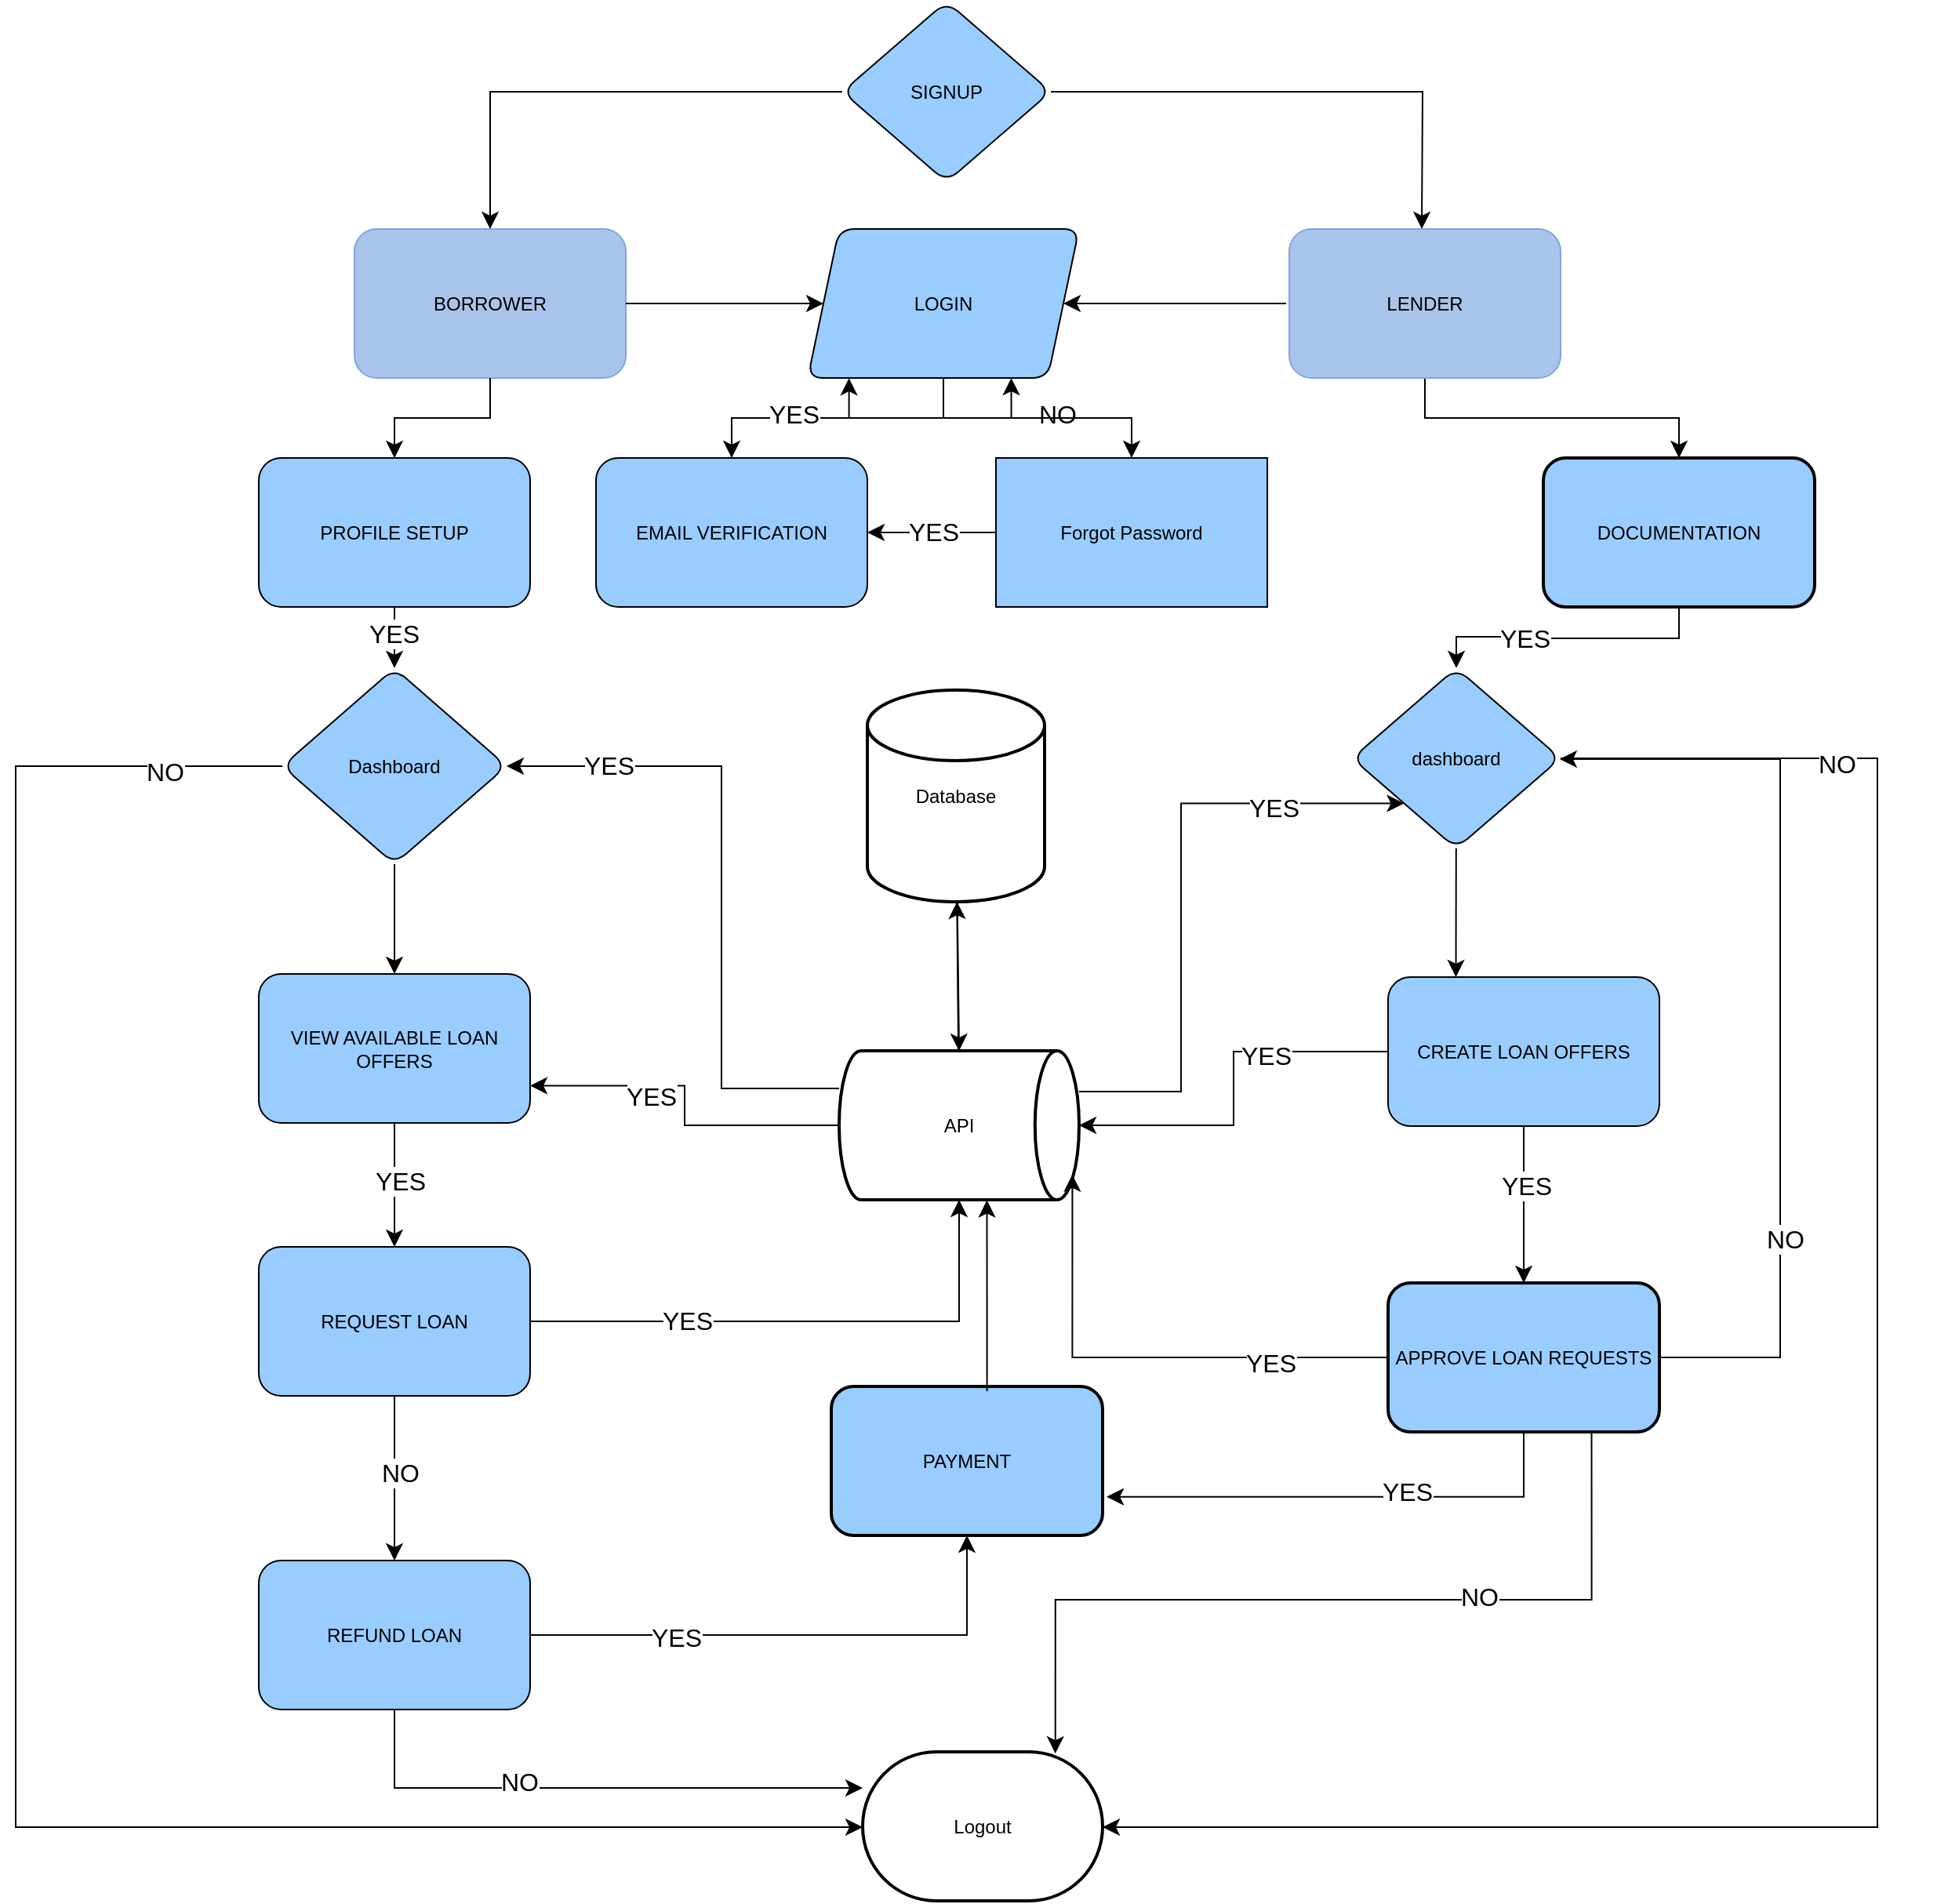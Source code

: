 <mxfile version="22.1.8" type="github">
  <diagram name="Page-1" id="iEE6L-ehKIe_5YB8Tya5">
    <mxGraphModel dx="1837" dy="1537" grid="0" gridSize="10" guides="1" tooltips="1" connect="1" arrows="1" fold="1" page="0" pageScale="1" pageWidth="850" pageHeight="1100" math="0" shadow="0">
      <root>
        <mxCell id="0" />
        <mxCell id="1" parent="0" />
        <mxCell id="mYUBiZ8yungS4xUon9Wt-117" value="" style="group" vertex="1" connectable="0" parent="1">
          <mxGeometry x="188" y="-261" width="1231" height="1211" as="geometry" />
        </mxCell>
        <mxCell id="mYUBiZ8yungS4xUon9Wt-2" value="BORROWER" style="rounded=1;whiteSpace=wrap;html=1;fillColor=#A9C4EB;strokeColor=#7EA6E0;" vertex="1" parent="mYUBiZ8yungS4xUon9Wt-117">
          <mxGeometry x="216" y="145" width="173" height="95" as="geometry" />
        </mxCell>
        <mxCell id="mYUBiZ8yungS4xUon9Wt-58" style="edgeStyle=orthogonalEdgeStyle;rounded=0;orthogonalLoop=1;jettySize=auto;html=1;entryX=0.5;entryY=0;entryDx=0;entryDy=0;fontSize=12;startSize=8;endSize=8;" edge="1" parent="mYUBiZ8yungS4xUon9Wt-117" source="mYUBiZ8yungS4xUon9Wt-5">
          <mxGeometry relative="1" as="geometry">
            <mxPoint x="896.5" y="145" as="targetPoint" />
          </mxGeometry>
        </mxCell>
        <mxCell id="mYUBiZ8yungS4xUon9Wt-5" value="SIGNUP" style="rhombus;whiteSpace=wrap;html=1;rounded=1;fillColor=#99CCFF;strokeColor=#000000;" vertex="1" parent="mYUBiZ8yungS4xUon9Wt-117">
          <mxGeometry x="527" width="133" height="115" as="geometry" />
        </mxCell>
        <mxCell id="mYUBiZ8yungS4xUon9Wt-13" value="LOGIN" style="shape=parallelogram;perimeter=parallelogramPerimeter;whiteSpace=wrap;html=1;fixedSize=1;rounded=1;fillColor=#99CCFF;strokeColor=#000000;" vertex="1" parent="mYUBiZ8yungS4xUon9Wt-117">
          <mxGeometry x="505" y="145" width="173" height="95" as="geometry" />
        </mxCell>
        <mxCell id="mYUBiZ8yungS4xUon9Wt-64" style="edgeStyle=none;curved=1;rounded=0;orthogonalLoop=1;jettySize=auto;html=1;fontSize=12;startSize=8;endSize=8;" edge="1" parent="mYUBiZ8yungS4xUon9Wt-117" source="mYUBiZ8yungS4xUon9Wt-2" target="mYUBiZ8yungS4xUon9Wt-13">
          <mxGeometry relative="1" as="geometry" />
        </mxCell>
        <mxCell id="mYUBiZ8yungS4xUon9Wt-14" value="EMAIL VERIFICATION" style="whiteSpace=wrap;html=1;rounded=1;fillColor=#99CCFF;strokeColor=#000000;" vertex="1" parent="mYUBiZ8yungS4xUon9Wt-117">
          <mxGeometry x="370" y="291" width="173" height="95" as="geometry" />
        </mxCell>
        <mxCell id="mYUBiZ8yungS4xUon9Wt-65" style="edgeStyle=orthogonalEdgeStyle;rounded=0;orthogonalLoop=1;jettySize=auto;html=1;entryX=0.5;entryY=0;entryDx=0;entryDy=0;fontSize=12;startSize=8;endSize=8;" edge="1" parent="mYUBiZ8yungS4xUon9Wt-117" source="mYUBiZ8yungS4xUon9Wt-13" target="mYUBiZ8yungS4xUon9Wt-14">
          <mxGeometry relative="1" as="geometry" />
        </mxCell>
        <mxCell id="mYUBiZ8yungS4xUon9Wt-68" style="edgeStyle=none;curved=1;rounded=0;orthogonalLoop=1;jettySize=auto;html=1;fontSize=12;startSize=8;endSize=8;" edge="1" parent="mYUBiZ8yungS4xUon9Wt-117" source="mYUBiZ8yungS4xUon9Wt-16" target="mYUBiZ8yungS4xUon9Wt-14">
          <mxGeometry relative="1" as="geometry" />
        </mxCell>
        <mxCell id="mYUBiZ8yungS4xUon9Wt-71" value="YES" style="edgeLabel;html=1;align=center;verticalAlign=middle;resizable=0;points=[];fontSize=16;" vertex="1" connectable="0" parent="mYUBiZ8yungS4xUon9Wt-68">
          <mxGeometry x="-0.014" y="-1" relative="1" as="geometry">
            <mxPoint as="offset" />
          </mxGeometry>
        </mxCell>
        <mxCell id="mYUBiZ8yungS4xUon9Wt-70" style="edgeStyle=orthogonalEdgeStyle;rounded=0;orthogonalLoop=1;jettySize=auto;html=1;entryX=0.75;entryY=1;entryDx=0;entryDy=0;fontSize=12;startSize=8;endSize=8;" edge="1" parent="mYUBiZ8yungS4xUon9Wt-117" source="mYUBiZ8yungS4xUon9Wt-16" target="mYUBiZ8yungS4xUon9Wt-13">
          <mxGeometry relative="1" as="geometry" />
        </mxCell>
        <mxCell id="mYUBiZ8yungS4xUon9Wt-73" value="NO" style="edgeLabel;html=1;align=center;verticalAlign=middle;resizable=0;points=[];fontSize=16;" vertex="1" connectable="0" parent="mYUBiZ8yungS4xUon9Wt-70">
          <mxGeometry x="0.17" y="-3" relative="1" as="geometry">
            <mxPoint x="1" as="offset" />
          </mxGeometry>
        </mxCell>
        <mxCell id="mYUBiZ8yungS4xUon9Wt-16" value="Forgot Password" style="rounded=0;whiteSpace=wrap;html=1;fillColor=#99CCFF;strokeColor=#000000;" vertex="1" parent="mYUBiZ8yungS4xUon9Wt-117">
          <mxGeometry x="625" y="291" width="173" height="95" as="geometry" />
        </mxCell>
        <mxCell id="mYUBiZ8yungS4xUon9Wt-67" style="edgeStyle=orthogonalEdgeStyle;rounded=0;orthogonalLoop=1;jettySize=auto;html=1;fontSize=12;startSize=8;endSize=8;" edge="1" parent="mYUBiZ8yungS4xUon9Wt-117" source="mYUBiZ8yungS4xUon9Wt-13" target="mYUBiZ8yungS4xUon9Wt-16">
          <mxGeometry relative="1" as="geometry" />
        </mxCell>
        <mxCell id="mYUBiZ8yungS4xUon9Wt-17" value="Logout" style="strokeWidth=2;html=1;shape=mxgraph.flowchart.terminator;whiteSpace=wrap;fillColor=#FFFFFF;strokeColor=#000000;" vertex="1" parent="mYUBiZ8yungS4xUon9Wt-117">
          <mxGeometry x="540" y="1116" width="153" height="95" as="geometry" />
        </mxCell>
        <mxCell id="mYUBiZ8yungS4xUon9Wt-20" value="Dashboard" style="rhombus;whiteSpace=wrap;html=1;fillColor=#99CCFF;rounded=1;strokeColor=#000000;" vertex="1" parent="mYUBiZ8yungS4xUon9Wt-117">
          <mxGeometry x="170" y="425" width="143" height="125" as="geometry" />
        </mxCell>
        <mxCell id="mYUBiZ8yungS4xUon9Wt-61" style="edgeStyle=orthogonalEdgeStyle;rounded=0;orthogonalLoop=1;jettySize=auto;html=1;fontSize=12;startSize=8;endSize=8;exitX=0;exitY=0.5;exitDx=0;exitDy=0;" edge="1" parent="mYUBiZ8yungS4xUon9Wt-117" source="mYUBiZ8yungS4xUon9Wt-20" target="mYUBiZ8yungS4xUon9Wt-17">
          <mxGeometry relative="1" as="geometry">
            <mxPoint x="242.333" y="462.333" as="targetPoint" />
            <Array as="points">
              <mxPoint y="488" />
              <mxPoint y="1164" />
            </Array>
          </mxGeometry>
        </mxCell>
        <mxCell id="mYUBiZ8yungS4xUon9Wt-187" value="NO" style="edgeLabel;html=1;align=center;verticalAlign=middle;resizable=0;points=[];fontSize=16;" vertex="1" connectable="0" parent="mYUBiZ8yungS4xUon9Wt-61">
          <mxGeometry x="-0.892" y="3" relative="1" as="geometry">
            <mxPoint as="offset" />
          </mxGeometry>
        </mxCell>
        <mxCell id="mYUBiZ8yungS4xUon9Wt-21" value="VIEW AVAILABLE LOAN OFFERS" style="rounded=1;whiteSpace=wrap;html=1;fillColor=#99CCFF;strokeColor=#000000;" vertex="1" parent="mYUBiZ8yungS4xUon9Wt-117">
          <mxGeometry x="155" y="620" width="173" height="95" as="geometry" />
        </mxCell>
        <mxCell id="mYUBiZ8yungS4xUon9Wt-75" style="edgeStyle=none;curved=1;rounded=0;orthogonalLoop=1;jettySize=auto;html=1;fontSize=12;startSize=8;endSize=8;" edge="1" parent="mYUBiZ8yungS4xUon9Wt-117" source="mYUBiZ8yungS4xUon9Wt-20" target="mYUBiZ8yungS4xUon9Wt-21">
          <mxGeometry relative="1" as="geometry" />
        </mxCell>
        <mxCell id="mYUBiZ8yungS4xUon9Wt-186" style="edgeStyle=orthogonalEdgeStyle;rounded=0;orthogonalLoop=1;jettySize=auto;html=1;fontSize=12;startSize=8;endSize=8;" edge="1" parent="mYUBiZ8yungS4xUon9Wt-117" source="mYUBiZ8yungS4xUon9Wt-23" target="mYUBiZ8yungS4xUon9Wt-17">
          <mxGeometry relative="1" as="geometry">
            <Array as="points">
              <mxPoint x="1187" y="482" />
              <mxPoint x="1187" y="1164" />
            </Array>
          </mxGeometry>
        </mxCell>
        <mxCell id="mYUBiZ8yungS4xUon9Wt-188" value="NO" style="edgeLabel;html=1;align=center;verticalAlign=middle;resizable=0;points=[];fontSize=16;" vertex="1" connectable="0" parent="mYUBiZ8yungS4xUon9Wt-186">
          <mxGeometry x="-0.744" y="-3" relative="1" as="geometry">
            <mxPoint x="-1" as="offset" />
          </mxGeometry>
        </mxCell>
        <mxCell id="mYUBiZ8yungS4xUon9Wt-23" value="dashboard" style="rhombus;whiteSpace=wrap;html=1;fillColor=#99CCFF;rounded=1;strokeColor=#000000;" vertex="1" parent="mYUBiZ8yungS4xUon9Wt-117">
          <mxGeometry x="852" y="425" width="133" height="115" as="geometry" />
        </mxCell>
        <mxCell id="mYUBiZ8yungS4xUon9Wt-112" style="edgeStyle=orthogonalEdgeStyle;rounded=0;orthogonalLoop=1;jettySize=auto;html=1;fontSize=12;startSize=8;endSize=8;" edge="1" parent="mYUBiZ8yungS4xUon9Wt-117" source="mYUBiZ8yungS4xUon9Wt-24" target="mYUBiZ8yungS4xUon9Wt-17">
          <mxGeometry relative="1" as="geometry">
            <Array as="points">
              <mxPoint x="242" y="1139" />
            </Array>
          </mxGeometry>
        </mxCell>
        <mxCell id="mYUBiZ8yungS4xUon9Wt-173" value="NO" style="edgeLabel;html=1;align=center;verticalAlign=middle;resizable=0;points=[];fontSize=16;" vertex="1" connectable="0" parent="mYUBiZ8yungS4xUon9Wt-112">
          <mxGeometry x="-0.257" y="4" relative="1" as="geometry">
            <mxPoint as="offset" />
          </mxGeometry>
        </mxCell>
        <mxCell id="mYUBiZ8yungS4xUon9Wt-24" value="REFUND LOAN" style="whiteSpace=wrap;html=1;fillColor=#99CCFF;rounded=1;strokeColor=#000000;" vertex="1" parent="mYUBiZ8yungS4xUon9Wt-117">
          <mxGeometry x="155" y="994" width="173" height="95" as="geometry" />
        </mxCell>
        <mxCell id="mYUBiZ8yungS4xUon9Wt-101" style="edgeStyle=orthogonalEdgeStyle;rounded=0;orthogonalLoop=1;jettySize=auto;html=1;entryX=0;entryY=1;entryDx=0;entryDy=0;fontSize=12;startSize=8;endSize=8;" edge="1" parent="mYUBiZ8yungS4xUon9Wt-117" source="mYUBiZ8yungS4xUon9Wt-26" target="mYUBiZ8yungS4xUon9Wt-23">
          <mxGeometry relative="1" as="geometry">
            <Array as="points">
              <mxPoint x="743" y="695" />
              <mxPoint x="743" y="511" />
            </Array>
          </mxGeometry>
        </mxCell>
        <mxCell id="mYUBiZ8yungS4xUon9Wt-177" value="YES" style="edgeLabel;html=1;align=center;verticalAlign=middle;resizable=0;points=[];fontSize=16;" vertex="1" connectable="0" parent="mYUBiZ8yungS4xUon9Wt-101">
          <mxGeometry x="0.578" y="-2" relative="1" as="geometry">
            <mxPoint x="-1" as="offset" />
          </mxGeometry>
        </mxCell>
        <mxCell id="mYUBiZ8yungS4xUon9Wt-108" style="edgeStyle=orthogonalEdgeStyle;rounded=0;orthogonalLoop=1;jettySize=auto;html=1;entryX=1;entryY=0.5;entryDx=0;entryDy=0;fontSize=12;startSize=8;endSize=8;" edge="1" parent="mYUBiZ8yungS4xUon9Wt-117" source="mYUBiZ8yungS4xUon9Wt-26" target="mYUBiZ8yungS4xUon9Wt-20">
          <mxGeometry relative="1" as="geometry">
            <Array as="points">
              <mxPoint x="450" y="693" />
              <mxPoint x="450" y="488" />
            </Array>
          </mxGeometry>
        </mxCell>
        <mxCell id="mYUBiZ8yungS4xUon9Wt-164" value="YES" style="edgeLabel;html=1;align=center;verticalAlign=middle;resizable=0;points=[];fontSize=16;" vertex="1" connectable="0" parent="mYUBiZ8yungS4xUon9Wt-108">
          <mxGeometry x="0.692" y="-1" relative="1" as="geometry">
            <mxPoint as="offset" />
          </mxGeometry>
        </mxCell>
        <mxCell id="mYUBiZ8yungS4xUon9Wt-179" style="edgeStyle=orthogonalEdgeStyle;rounded=0;orthogonalLoop=1;jettySize=auto;html=1;entryX=1;entryY=0.75;entryDx=0;entryDy=0;fontSize=12;startSize=8;endSize=8;" edge="1" parent="mYUBiZ8yungS4xUon9Wt-117" source="mYUBiZ8yungS4xUon9Wt-26" target="mYUBiZ8yungS4xUon9Wt-21">
          <mxGeometry relative="1" as="geometry" />
        </mxCell>
        <mxCell id="mYUBiZ8yungS4xUon9Wt-180" value="YES" style="edgeLabel;html=1;align=center;verticalAlign=middle;resizable=0;points=[];fontSize=16;" vertex="1" connectable="0" parent="mYUBiZ8yungS4xUon9Wt-179">
          <mxGeometry x="0.31" y="6" relative="1" as="geometry">
            <mxPoint as="offset" />
          </mxGeometry>
        </mxCell>
        <mxCell id="mYUBiZ8yungS4xUon9Wt-26" value="API" style="strokeWidth=2;html=1;shape=mxgraph.flowchart.direct_data;whiteSpace=wrap;strokeColor=#000000;" vertex="1" parent="mYUBiZ8yungS4xUon9Wt-117">
          <mxGeometry x="525" y="669" width="153" height="95" as="geometry" />
        </mxCell>
        <mxCell id="mYUBiZ8yungS4xUon9Wt-30" value="Database" style="strokeWidth=2;html=1;shape=mxgraph.flowchart.database;whiteSpace=wrap;strokeColor=#000000;" vertex="1" parent="mYUBiZ8yungS4xUon9Wt-117">
          <mxGeometry x="543" y="439" width="113" height="135" as="geometry" />
        </mxCell>
        <mxCell id="mYUBiZ8yungS4xUon9Wt-99" style="edgeStyle=none;curved=1;rounded=0;orthogonalLoop=1;jettySize=auto;html=1;fontSize=12;startSize=8;endSize=8;" edge="1" parent="mYUBiZ8yungS4xUon9Wt-117" source="mYUBiZ8yungS4xUon9Wt-26" target="mYUBiZ8yungS4xUon9Wt-30">
          <mxGeometry relative="1" as="geometry" />
        </mxCell>
        <mxCell id="mYUBiZ8yungS4xUon9Wt-109" style="edgeStyle=orthogonalEdgeStyle;rounded=0;orthogonalLoop=1;jettySize=auto;html=1;fontSize=12;startSize=8;endSize=8;" edge="1" parent="mYUBiZ8yungS4xUon9Wt-117" source="mYUBiZ8yungS4xUon9Wt-38">
          <mxGeometry relative="1" as="geometry">
            <mxPoint x="695.545" y="953.364" as="targetPoint" />
            <Array as="points">
              <mxPoint x="962" y="953" />
            </Array>
          </mxGeometry>
        </mxCell>
        <mxCell id="mYUBiZ8yungS4xUon9Wt-170" value="YES" style="edgeLabel;html=1;align=center;verticalAlign=middle;resizable=0;points=[];fontSize=16;" vertex="1" connectable="0" parent="mYUBiZ8yungS4xUon9Wt-109">
          <mxGeometry x="-0.242" y="-4" relative="1" as="geometry">
            <mxPoint as="offset" />
          </mxGeometry>
        </mxCell>
        <mxCell id="mYUBiZ8yungS4xUon9Wt-114" style="edgeStyle=orthogonalEdgeStyle;rounded=0;orthogonalLoop=1;jettySize=auto;html=1;fontSize=12;startSize=8;endSize=8;" edge="1" parent="mYUBiZ8yungS4xUon9Wt-117" source="mYUBiZ8yungS4xUon9Wt-38" target="mYUBiZ8yungS4xUon9Wt-23">
          <mxGeometry relative="1" as="geometry">
            <Array as="points">
              <mxPoint x="1125" y="864" />
              <mxPoint x="1125" y="483" />
            </Array>
          </mxGeometry>
        </mxCell>
        <mxCell id="mYUBiZ8yungS4xUon9Wt-168" value="NO" style="edgeLabel;html=1;align=center;verticalAlign=middle;resizable=0;points=[];fontSize=16;" vertex="1" connectable="0" parent="mYUBiZ8yungS4xUon9Wt-114">
          <mxGeometry x="-0.493" y="-3" relative="1" as="geometry">
            <mxPoint y="-1" as="offset" />
          </mxGeometry>
        </mxCell>
        <mxCell id="mYUBiZ8yungS4xUon9Wt-38" value="APPROVE LOAN REQUESTS" style="rounded=1;whiteSpace=wrap;html=1;strokeWidth=2;fillColor=#99CCFF;strokeColor=#000000;" vertex="1" parent="mYUBiZ8yungS4xUon9Wt-117">
          <mxGeometry x="875" y="817" width="173" height="95" as="geometry" />
        </mxCell>
        <mxCell id="mYUBiZ8yungS4xUon9Wt-63" style="edgeStyle=none;curved=1;rounded=0;orthogonalLoop=1;jettySize=auto;html=1;entryX=1;entryY=0.5;entryDx=0;entryDy=0;fontSize=12;startSize=8;endSize=8;" edge="1" parent="mYUBiZ8yungS4xUon9Wt-117" target="mYUBiZ8yungS4xUon9Wt-13">
          <mxGeometry relative="1" as="geometry">
            <mxPoint x="810" y="192.5" as="sourcePoint" />
          </mxGeometry>
        </mxCell>
        <mxCell id="mYUBiZ8yungS4xUon9Wt-60" style="edgeStyle=orthogonalEdgeStyle;rounded=0;orthogonalLoop=1;jettySize=auto;html=1;fontSize=12;startSize=8;endSize=8;exitX=0;exitY=0.5;exitDx=0;exitDy=0;" edge="1" parent="mYUBiZ8yungS4xUon9Wt-117" source="mYUBiZ8yungS4xUon9Wt-5" target="mYUBiZ8yungS4xUon9Wt-2">
          <mxGeometry relative="1" as="geometry">
            <mxPoint x="-43" y="19" as="sourcePoint" />
            <mxPoint x="311" y="137" as="targetPoint" />
          </mxGeometry>
        </mxCell>
        <mxCell id="mYUBiZ8yungS4xUon9Wt-69" style="edgeStyle=orthogonalEdgeStyle;rounded=0;orthogonalLoop=1;jettySize=auto;html=1;entryX=0.152;entryY=1.001;entryDx=0;entryDy=0;entryPerimeter=0;fontSize=12;startSize=8;endSize=8;" edge="1" parent="mYUBiZ8yungS4xUon9Wt-117" source="mYUBiZ8yungS4xUon9Wt-14" target="mYUBiZ8yungS4xUon9Wt-13">
          <mxGeometry relative="1" as="geometry" />
        </mxCell>
        <mxCell id="mYUBiZ8yungS4xUon9Wt-72" value="YES" style="edgeLabel;html=1;align=center;verticalAlign=middle;resizable=0;points=[];fontSize=16;" vertex="1" connectable="0" parent="mYUBiZ8yungS4xUon9Wt-69">
          <mxGeometry x="0.03" y="3" relative="1" as="geometry">
            <mxPoint as="offset" />
          </mxGeometry>
        </mxCell>
        <mxCell id="mYUBiZ8yungS4xUon9Wt-115" style="edgeStyle=none;curved=1;rounded=0;orthogonalLoop=1;jettySize=auto;html=1;entryX=0.5;entryY=0;entryDx=0;entryDy=0;fontSize=12;startSize=8;endSize=8;" edge="1" parent="mYUBiZ8yungS4xUon9Wt-117" source="mYUBiZ8yungS4xUon9Wt-76" target="mYUBiZ8yungS4xUon9Wt-38">
          <mxGeometry relative="1" as="geometry" />
        </mxCell>
        <mxCell id="mYUBiZ8yungS4xUon9Wt-169" value="YES" style="edgeLabel;html=1;align=center;verticalAlign=middle;resizable=0;points=[];fontSize=16;" vertex="1" connectable="0" parent="mYUBiZ8yungS4xUon9Wt-115">
          <mxGeometry x="-0.236" y="1" relative="1" as="geometry">
            <mxPoint as="offset" />
          </mxGeometry>
        </mxCell>
        <mxCell id="mYUBiZ8yungS4xUon9Wt-76" value="CREATE LOAN OFFERS" style="rounded=1;whiteSpace=wrap;html=1;fillColor=#99CCFF;strokeColor=#000000;" vertex="1" parent="mYUBiZ8yungS4xUon9Wt-117">
          <mxGeometry x="875" y="622" width="173" height="95" as="geometry" />
        </mxCell>
        <mxCell id="mYUBiZ8yungS4xUon9Wt-183" style="edgeStyle=orthogonalEdgeStyle;rounded=0;orthogonalLoop=1;jettySize=auto;html=1;fontSize=12;startSize=8;endSize=8;entryX=0.5;entryY=0;entryDx=0;entryDy=0;" edge="1" parent="mYUBiZ8yungS4xUon9Wt-117" source="mYUBiZ8yungS4xUon9Wt-78" target="mYUBiZ8yungS4xUon9Wt-23">
          <mxGeometry relative="1" as="geometry">
            <mxPoint x="938.077" y="439.385" as="targetPoint" />
          </mxGeometry>
        </mxCell>
        <mxCell id="mYUBiZ8yungS4xUon9Wt-184" value="YES" style="edgeLabel;html=1;align=center;verticalAlign=middle;resizable=0;points=[];fontSize=16;" vertex="1" connectable="0" parent="mYUBiZ8yungS4xUon9Wt-183">
          <mxGeometry x="0.306" relative="1" as="geometry">
            <mxPoint x="1" as="offset" />
          </mxGeometry>
        </mxCell>
        <mxCell id="mYUBiZ8yungS4xUon9Wt-78" value="DOCUMENTATION" style="rounded=1;whiteSpace=wrap;html=1;strokeWidth=2;fillColor=#99CCFF;strokeColor=#000000;" vertex="1" parent="mYUBiZ8yungS4xUon9Wt-117">
          <mxGeometry x="974" y="291" width="173" height="95" as="geometry" />
        </mxCell>
        <mxCell id="mYUBiZ8yungS4xUon9Wt-79" value="PROFILE SETUP" style="whiteSpace=wrap;html=1;fillColor=#99CCFF;rounded=1;strokeColor=#000000;" vertex="1" parent="mYUBiZ8yungS4xUon9Wt-117">
          <mxGeometry x="155" y="291" width="173" height="95" as="geometry" />
        </mxCell>
        <mxCell id="mYUBiZ8yungS4xUon9Wt-40" value="PAYMENT" style="rounded=1;whiteSpace=wrap;html=1;strokeWidth=2;fillColor=#99CCFF;strokeColor=#000000;" vertex="1" parent="mYUBiZ8yungS4xUon9Wt-117">
          <mxGeometry x="520" y="883" width="173" height="95" as="geometry" />
        </mxCell>
        <mxCell id="mYUBiZ8yungS4xUon9Wt-86" style="edgeStyle=none;curved=1;rounded=0;orthogonalLoop=1;jettySize=auto;html=1;fontSize=12;startSize=8;endSize=8;" edge="1" parent="mYUBiZ8yungS4xUon9Wt-117" source="mYUBiZ8yungS4xUon9Wt-82" target="mYUBiZ8yungS4xUon9Wt-24">
          <mxGeometry relative="1" as="geometry" />
        </mxCell>
        <mxCell id="mYUBiZ8yungS4xUon9Wt-174" value="NO" style="edgeLabel;html=1;align=center;verticalAlign=middle;resizable=0;points=[];fontSize=16;" vertex="1" connectable="0" parent="mYUBiZ8yungS4xUon9Wt-86">
          <mxGeometry x="-0.086" y="3" relative="1" as="geometry">
            <mxPoint y="1" as="offset" />
          </mxGeometry>
        </mxCell>
        <mxCell id="mYUBiZ8yungS4xUon9Wt-104" style="edgeStyle=orthogonalEdgeStyle;rounded=0;orthogonalLoop=1;jettySize=auto;html=1;fontSize=12;startSize=8;endSize=8;" edge="1" parent="mYUBiZ8yungS4xUon9Wt-117" source="mYUBiZ8yungS4xUon9Wt-82" target="mYUBiZ8yungS4xUon9Wt-26">
          <mxGeometry relative="1" as="geometry" />
        </mxCell>
        <mxCell id="mYUBiZ8yungS4xUon9Wt-166" value="YES" style="edgeLabel;html=1;align=center;verticalAlign=middle;resizable=0;points=[];fontSize=16;" vertex="1" connectable="0" parent="mYUBiZ8yungS4xUon9Wt-104">
          <mxGeometry x="-0.429" y="1" relative="1" as="geometry">
            <mxPoint as="offset" />
          </mxGeometry>
        </mxCell>
        <mxCell id="mYUBiZ8yungS4xUon9Wt-82" value="REQUEST LOAN" style="whiteSpace=wrap;html=1;fillColor=#99CCFF;rounded=1;strokeColor=#000000;" vertex="1" parent="mYUBiZ8yungS4xUon9Wt-117">
          <mxGeometry x="155" y="794" width="173" height="95" as="geometry" />
        </mxCell>
        <mxCell id="mYUBiZ8yungS4xUon9Wt-84" style="edgeStyle=orthogonalEdgeStyle;rounded=0;orthogonalLoop=1;jettySize=auto;html=1;entryX=0.5;entryY=0;entryDx=0;entryDy=0;fontSize=12;startSize=8;endSize=8;" edge="1" parent="mYUBiZ8yungS4xUon9Wt-117" source="mYUBiZ8yungS4xUon9Wt-79" target="mYUBiZ8yungS4xUon9Wt-20">
          <mxGeometry relative="1" as="geometry" />
        </mxCell>
        <mxCell id="mYUBiZ8yungS4xUon9Wt-165" value="YES" style="edgeLabel;html=1;align=center;verticalAlign=middle;resizable=0;points=[];fontSize=16;" vertex="1" connectable="0" parent="mYUBiZ8yungS4xUon9Wt-84">
          <mxGeometry x="-0.201" y="-1" relative="1" as="geometry">
            <mxPoint as="offset" />
          </mxGeometry>
        </mxCell>
        <mxCell id="mYUBiZ8yungS4xUon9Wt-102" style="edgeStyle=orthogonalEdgeStyle;rounded=0;orthogonalLoop=1;jettySize=auto;html=1;entryX=1;entryY=0.5;entryDx=0;entryDy=0;entryPerimeter=0;fontSize=12;startSize=8;endSize=8;" edge="1" parent="mYUBiZ8yungS4xUon9Wt-117" source="mYUBiZ8yungS4xUon9Wt-76" target="mYUBiZ8yungS4xUon9Wt-26">
          <mxGeometry relative="1" as="geometry" />
        </mxCell>
        <mxCell id="mYUBiZ8yungS4xUon9Wt-178" value="YES" style="edgeLabel;html=1;align=center;verticalAlign=middle;resizable=0;points=[];fontSize=16;" vertex="1" connectable="0" parent="mYUBiZ8yungS4xUon9Wt-102">
          <mxGeometry x="-0.348" y="2" relative="1" as="geometry">
            <mxPoint x="1" as="offset" />
          </mxGeometry>
        </mxCell>
        <mxCell id="mYUBiZ8yungS4xUon9Wt-97" style="edgeStyle=none;curved=1;rounded=0;orthogonalLoop=1;jettySize=auto;html=1;entryX=0.25;entryY=0;entryDx=0;entryDy=0;fontSize=12;startSize=8;endSize=8;" edge="1" parent="mYUBiZ8yungS4xUon9Wt-117" source="mYUBiZ8yungS4xUon9Wt-23" target="mYUBiZ8yungS4xUon9Wt-76">
          <mxGeometry relative="1" as="geometry" />
        </mxCell>
        <mxCell id="mYUBiZ8yungS4xUon9Wt-103" style="edgeStyle=orthogonalEdgeStyle;rounded=0;orthogonalLoop=1;jettySize=auto;html=1;entryX=0.972;entryY=0.831;entryDx=0;entryDy=0;entryPerimeter=0;fontSize=12;startSize=8;endSize=8;" edge="1" parent="mYUBiZ8yungS4xUon9Wt-117" source="mYUBiZ8yungS4xUon9Wt-38" target="mYUBiZ8yungS4xUon9Wt-26">
          <mxGeometry relative="1" as="geometry" />
        </mxCell>
        <mxCell id="mYUBiZ8yungS4xUon9Wt-167" value="YES" style="edgeLabel;html=1;align=center;verticalAlign=middle;resizable=0;points=[];fontSize=16;" vertex="1" connectable="0" parent="mYUBiZ8yungS4xUon9Wt-103">
          <mxGeometry x="-0.523" y="3" relative="1" as="geometry">
            <mxPoint x="1" as="offset" />
          </mxGeometry>
        </mxCell>
        <mxCell id="mYUBiZ8yungS4xUon9Wt-83" style="edgeStyle=orthogonalEdgeStyle;rounded=0;orthogonalLoop=1;jettySize=auto;html=1;entryX=0.5;entryY=0;entryDx=0;entryDy=0;fontSize=12;startSize=8;endSize=8;" edge="1" parent="mYUBiZ8yungS4xUon9Wt-117" source="mYUBiZ8yungS4xUon9Wt-2" target="mYUBiZ8yungS4xUon9Wt-79">
          <mxGeometry relative="1" as="geometry" />
        </mxCell>
        <mxCell id="mYUBiZ8yungS4xUon9Wt-110" style="edgeStyle=orthogonalEdgeStyle;rounded=0;orthogonalLoop=1;jettySize=auto;html=1;entryX=0.616;entryY=1.003;entryDx=0;entryDy=0;entryPerimeter=0;fontSize=12;startSize=8;endSize=8;exitX=0.574;exitY=0.032;exitDx=0;exitDy=0;exitPerimeter=0;" edge="1" parent="mYUBiZ8yungS4xUon9Wt-117" source="mYUBiZ8yungS4xUon9Wt-40" target="mYUBiZ8yungS4xUon9Wt-26">
          <mxGeometry relative="1" as="geometry">
            <mxPoint x="630" y="881" as="sourcePoint" />
          </mxGeometry>
        </mxCell>
        <mxCell id="mYUBiZ8yungS4xUon9Wt-87" style="edgeStyle=orthogonalEdgeStyle;rounded=0;orthogonalLoop=1;jettySize=auto;html=1;fontSize=12;startSize=8;endSize=8;" edge="1" parent="mYUBiZ8yungS4xUon9Wt-117" source="mYUBiZ8yungS4xUon9Wt-24" target="mYUBiZ8yungS4xUon9Wt-40">
          <mxGeometry relative="1" as="geometry" />
        </mxCell>
        <mxCell id="mYUBiZ8yungS4xUon9Wt-172" value="YES" style="edgeLabel;html=1;align=center;verticalAlign=middle;resizable=0;points=[];fontSize=16;" vertex="1" connectable="0" parent="mYUBiZ8yungS4xUon9Wt-87">
          <mxGeometry x="-0.456" y="-1" relative="1" as="geometry">
            <mxPoint as="offset" />
          </mxGeometry>
        </mxCell>
        <mxCell id="mYUBiZ8yungS4xUon9Wt-111" style="edgeStyle=none;curved=1;rounded=0;orthogonalLoop=1;jettySize=auto;html=1;entryX=0.5;entryY=0;entryDx=0;entryDy=0;entryPerimeter=0;fontSize=12;startSize=8;endSize=8;" edge="1" parent="mYUBiZ8yungS4xUon9Wt-117" source="mYUBiZ8yungS4xUon9Wt-30" target="mYUBiZ8yungS4xUon9Wt-26">
          <mxGeometry relative="1" as="geometry" />
        </mxCell>
        <mxCell id="mYUBiZ8yungS4xUon9Wt-85" style="edgeStyle=none;curved=1;rounded=0;orthogonalLoop=1;jettySize=auto;html=1;fontSize=12;startSize=8;endSize=8;" edge="1" parent="mYUBiZ8yungS4xUon9Wt-117" source="mYUBiZ8yungS4xUon9Wt-21" target="mYUBiZ8yungS4xUon9Wt-82">
          <mxGeometry relative="1" as="geometry" />
        </mxCell>
        <mxCell id="mYUBiZ8yungS4xUon9Wt-175" value="YES" style="edgeLabel;html=1;align=center;verticalAlign=middle;resizable=0;points=[];fontSize=16;" vertex="1" connectable="0" parent="mYUBiZ8yungS4xUon9Wt-85">
          <mxGeometry x="-0.075" y="3" relative="1" as="geometry">
            <mxPoint as="offset" />
          </mxGeometry>
        </mxCell>
        <mxCell id="mYUBiZ8yungS4xUon9Wt-113" style="edgeStyle=orthogonalEdgeStyle;rounded=0;orthogonalLoop=1;jettySize=auto;html=1;entryX=0.803;entryY=0.011;entryDx=0;entryDy=0;entryPerimeter=0;fontSize=12;startSize=8;endSize=8;exitX=0.75;exitY=1;exitDx=0;exitDy=0;" edge="1" parent="mYUBiZ8yungS4xUon9Wt-117" source="mYUBiZ8yungS4xUon9Wt-38" target="mYUBiZ8yungS4xUon9Wt-17">
          <mxGeometry relative="1" as="geometry">
            <mxPoint x="1001" y="997" as="sourcePoint" />
            <Array as="points">
              <mxPoint x="1005" y="1019" />
              <mxPoint x="663" y="1019" />
            </Array>
          </mxGeometry>
        </mxCell>
        <mxCell id="mYUBiZ8yungS4xUon9Wt-171" value="NO" style="edgeLabel;html=1;align=center;verticalAlign=middle;resizable=0;points=[];fontSize=16;" vertex="1" connectable="0" parent="mYUBiZ8yungS4xUon9Wt-113">
          <mxGeometry x="-0.343" y="-2" relative="1" as="geometry">
            <mxPoint as="offset" />
          </mxGeometry>
        </mxCell>
        <mxCell id="mYUBiZ8yungS4xUon9Wt-181" style="edgeStyle=orthogonalEdgeStyle;rounded=0;orthogonalLoop=1;jettySize=auto;html=1;fontSize=12;startSize=8;endSize=8;" edge="1" parent="mYUBiZ8yungS4xUon9Wt-117" source="mYUBiZ8yungS4xUon9Wt-116" target="mYUBiZ8yungS4xUon9Wt-78">
          <mxGeometry relative="1" as="geometry" />
        </mxCell>
        <mxCell id="mYUBiZ8yungS4xUon9Wt-116" value="LENDER" style="rounded=1;whiteSpace=wrap;html=1;fillColor=#A9C4EB;strokeColor=#7EA6E0;" vertex="1" parent="mYUBiZ8yungS4xUon9Wt-117">
          <mxGeometry x="812" y="145" width="173" height="95" as="geometry" />
        </mxCell>
      </root>
    </mxGraphModel>
  </diagram>
</mxfile>
